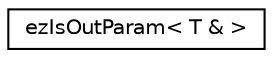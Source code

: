 digraph "Graphical Class Hierarchy"
{
 // LATEX_PDF_SIZE
  edge [fontname="Helvetica",fontsize="10",labelfontname="Helvetica",labelfontsize="10"];
  node [fontname="Helvetica",fontsize="10",shape=record];
  rankdir="LR";
  Node0 [label="ezIsOutParam\< T & \>",height=0.2,width=0.4,color="black", fillcolor="white", style="filled",URL="$d5/d5f/structez_is_out_param_3_01_t_01_6_01_4.htm",tooltip=" "];
}
